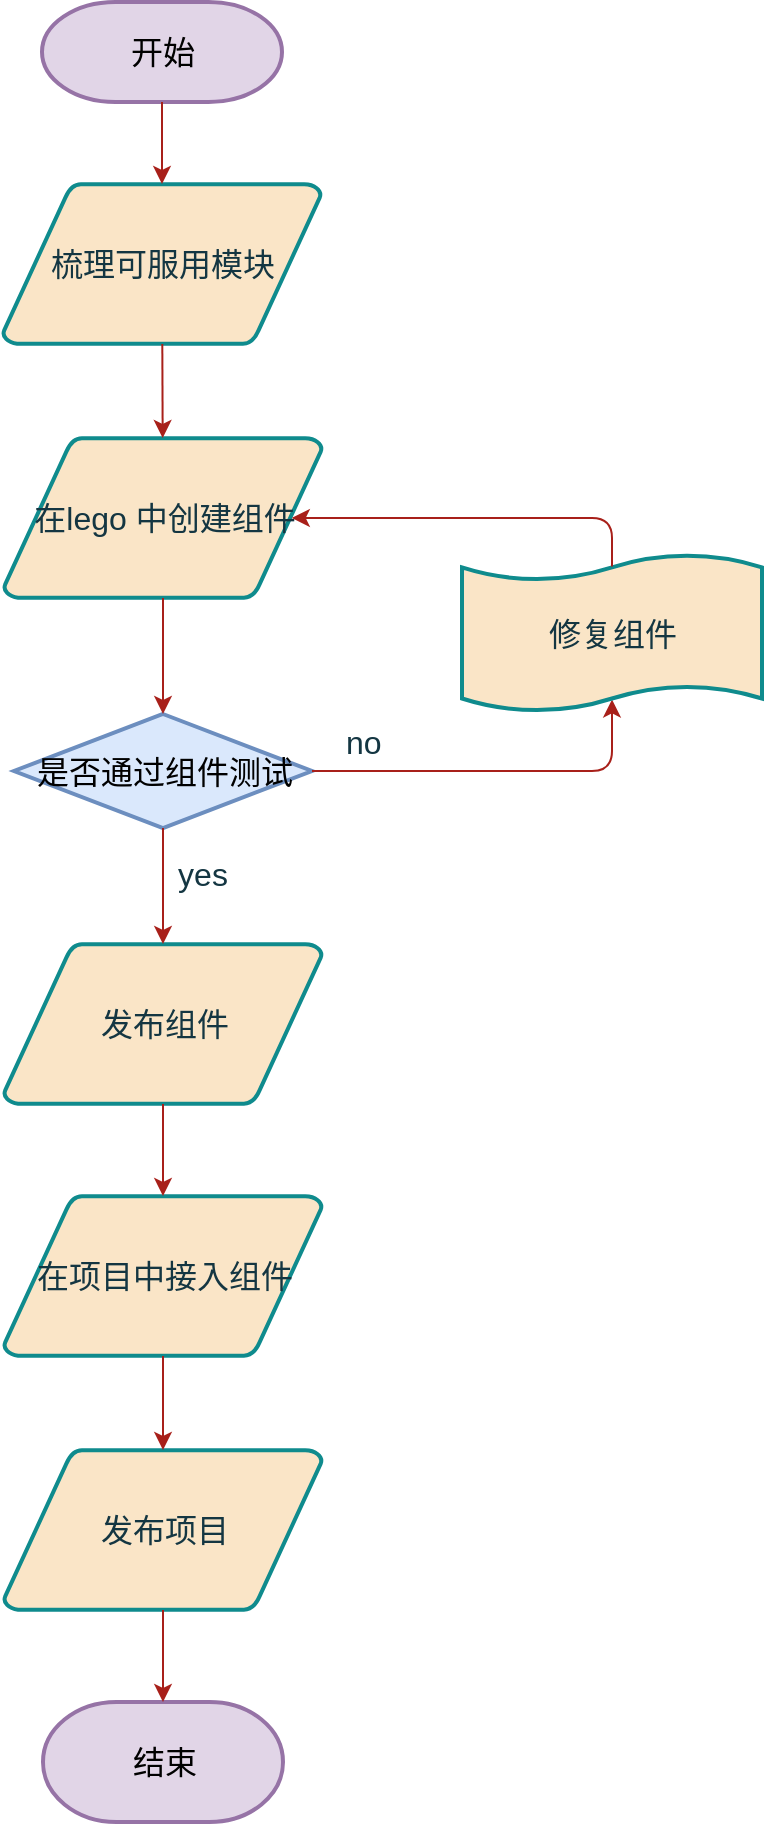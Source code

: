 <mxfile version="22.0.6" type="github">
  <diagram id="6a731a19-8d31-9384-78a2-239565b7b9f0" name="Page-1">
    <mxGraphModel dx="1573" dy="1050" grid="1" gridSize="10" guides="1" tooltips="1" connect="1" arrows="1" fold="1" page="1" pageScale="1" pageWidth="1169" pageHeight="827" background="none" math="0" shadow="0">
      <root>
        <mxCell id="0" />
        <mxCell id="1" parent="0" />
        <mxCell id="2" value="开始" style="shape=mxgraph.flowchart.terminator;strokeWidth=2;gradientDirection=north;fontStyle=0;html=1;labelBackgroundColor=none;fillColor=#e1d5e7;strokeColor=#9673a6;fontSize=16;flipH=0;flipV=0;" parent="1" vertex="1">
          <mxGeometry x="260" y="60" width="120" height="50" as="geometry" />
        </mxCell>
        <mxCell id="3" value="梳理可服用模块" style="shape=mxgraph.flowchart.data;strokeWidth=2;gradientDirection=north;fontStyle=0;html=1;labelBackgroundColor=none;fillColor=#FAE5C7;strokeColor=#0F8B8D;fontColor=#143642;fontSize=16;flipH=0;flipV=0;" parent="1" vertex="1">
          <mxGeometry x="240.5" y="151" width="159" height="80" as="geometry" />
        </mxCell>
        <mxCell id="4" value="发布组件" style="shape=mxgraph.flowchart.data;strokeWidth=2;gradientDirection=north;fontStyle=0;html=1;labelBackgroundColor=none;fillColor=#FAE5C7;strokeColor=#0F8B8D;fontColor=#143642;fontSize=16;flipH=0;flipV=0;" parent="1" vertex="1">
          <mxGeometry x="241" y="531" width="159" height="80" as="geometry" />
        </mxCell>
        <mxCell id="5" value="在lego 中创建组件" style="shape=mxgraph.flowchart.data;strokeWidth=2;gradientDirection=north;fontStyle=0;html=1;labelBackgroundColor=none;fillColor=#FAE5C7;strokeColor=#0F8B8D;fontColor=#143642;fontSize=16;flipH=0;flipV=0;" parent="1" vertex="1">
          <mxGeometry x="241" y="278" width="159" height="80" as="geometry" />
        </mxCell>
        <mxCell id="6" value="是否通过组件测试" style="shape=mxgraph.flowchart.decision;strokeWidth=2;gradientDirection=north;fontStyle=0;html=1;labelBackgroundColor=none;fillColor=#dae8fc;strokeColor=#6c8ebf;fontSize=16;flipH=0;flipV=0;" parent="1" vertex="1">
          <mxGeometry x="246" y="416" width="149" height="57" as="geometry" />
        </mxCell>
        <mxCell id="7" style="fontStyle=1;strokeColor=#A8201A;strokeWidth=1;html=1;labelBackgroundColor=none;fontColor=default;fontSize=16;" parent="1" source="2" target="3" edge="1">
          <mxGeometry relative="1" as="geometry" />
        </mxCell>
        <mxCell id="8" style="fontStyle=1;strokeColor=#A8201A;strokeWidth=1;html=1;labelBackgroundColor=none;fontColor=default;fontSize=16;" parent="1" source="3" target="5" edge="1">
          <mxGeometry relative="1" as="geometry" />
        </mxCell>
        <mxCell id="9" style="entryX=0.5;entryY=0;entryPerimeter=0;fontStyle=1;strokeColor=#A8201A;strokeWidth=1;html=1;labelBackgroundColor=none;fontColor=default;fontSize=16;" parent="1" source="5" target="6" edge="1">
          <mxGeometry relative="1" as="geometry" />
        </mxCell>
        <mxCell id="10" value="" style="edgeStyle=elbowEdgeStyle;elbow=horizontal;entryX=0.5;entryY=0.91;entryPerimeter=0;exitX=1;exitY=0.5;exitPerimeter=0;fontStyle=1;strokeColor=#A8201A;strokeWidth=1;html=1;labelBackgroundColor=none;fontColor=default;fontSize=16;" parent="1" source="6" target="51" edge="1">
          <mxGeometry x="381" y="28.5" width="100" height="100" as="geometry">
            <mxPoint x="750" y="447" as="sourcePoint" />
            <mxPoint x="765.395" y="318.5" as="targetPoint" />
            <Array as="points">
              <mxPoint x="545" y="400" />
            </Array>
          </mxGeometry>
        </mxCell>
        <mxCell id="11" value="no" style="text;fontStyle=0;html=1;strokeColor=none;fillColor=none;strokeWidth=2;labelBackgroundColor=none;fontColor=#143642;fontSize=16;" parent="1" vertex="1">
          <mxGeometry x="410" y="414" width="40" height="26" as="geometry" />
        </mxCell>
        <mxCell id="12" value="" style="edgeStyle=elbowEdgeStyle;elbow=horizontal;fontColor=default;fontStyle=1;strokeColor=#A8201A;strokeWidth=1;html=1;labelBackgroundColor=none;fontSize=16;" parent="1" source="6" target="4" edge="1">
          <mxGeometry width="100" height="100" as="geometry">
            <mxPoint y="100" as="sourcePoint" />
            <mxPoint x="100" as="targetPoint" />
          </mxGeometry>
        </mxCell>
        <mxCell id="13" value="在项目中接入组件" style="shape=mxgraph.flowchart.data;strokeWidth=2;gradientDirection=north;fontStyle=0;html=1;labelBackgroundColor=none;fillColor=#FAE5C7;strokeColor=#0F8B8D;fontColor=#143642;fontSize=16;flipH=0;flipV=0;" parent="1" vertex="1">
          <mxGeometry x="241" y="657" width="159" height="80" as="geometry" />
        </mxCell>
        <mxCell id="14" value="yes" style="text;fontStyle=0;html=1;strokeColor=none;fillColor=none;strokeWidth=2;align=center;labelBackgroundColor=none;fontColor=#143642;fontSize=16;flipH=0;flipV=0;" parent="1" vertex="1">
          <mxGeometry x="320" y="480" width="40" height="26" as="geometry" />
        </mxCell>
        <mxCell id="17" value="" style="edgeStyle=elbowEdgeStyle;elbow=horizontal;fontStyle=1;strokeColor=#A8201A;strokeWidth=1;html=1;labelBackgroundColor=none;fontColor=default;fontSize=16;" parent="1" source="4" target="13" edge="1">
          <mxGeometry width="100" height="100" as="geometry">
            <mxPoint y="100" as="sourcePoint" />
            <mxPoint x="100" as="targetPoint" />
          </mxGeometry>
        </mxCell>
        <mxCell id="51" value="修复组件" style="shape=mxgraph.flowchart.paper_tape;strokeWidth=2;gradientDirection=north;fontStyle=0;html=1;labelBackgroundColor=none;fillColor=#FAE5C7;strokeColor=#0F8B8D;fontColor=#143642;fontSize=16;" parent="1" vertex="1">
          <mxGeometry x="470" y="335" width="150" height="81" as="geometry" />
        </mxCell>
        <mxCell id="52" value="" style="edgeStyle=elbowEdgeStyle;elbow=horizontal;exitX=0.5;exitY=0.09;exitPerimeter=0;entryX=0.905;entryY=0.5;entryPerimeter=0;fontStyle=1;strokeColor=#A8201A;strokeWidth=1;html=1;labelBackgroundColor=none;fontColor=default;fontSize=16;" parent="1" source="51" target="5" edge="1">
          <mxGeometry width="100" height="100" as="geometry">
            <mxPoint y="100" as="sourcePoint" />
            <mxPoint x="100" as="targetPoint" />
            <Array as="points">
              <mxPoint x="545" y="300" />
            </Array>
          </mxGeometry>
        </mxCell>
        <mxCell id="6DdJl3sZ2P3u8hhdBNDI-55" value="结束" style="shape=mxgraph.flowchart.terminator;strokeWidth=2;gradientDirection=north;fontStyle=0;html=1;labelBackgroundColor=none;fillColor=#e1d5e7;strokeColor=#9673a6;fontSize=16;flipH=0;flipV=0;" vertex="1" parent="1">
          <mxGeometry x="260.5" y="910" width="120" height="60" as="geometry" />
        </mxCell>
        <mxCell id="6DdJl3sZ2P3u8hhdBNDI-58" value="发布项目" style="shape=mxgraph.flowchart.data;strokeWidth=2;gradientDirection=north;fontStyle=0;html=1;labelBackgroundColor=none;fillColor=#FAE5C7;strokeColor=#0F8B8D;fontColor=#143642;fontSize=16;flipH=0;flipV=0;" vertex="1" parent="1">
          <mxGeometry x="241" y="784" width="159" height="80" as="geometry" />
        </mxCell>
        <mxCell id="6DdJl3sZ2P3u8hhdBNDI-59" style="edgeStyle=orthogonalEdgeStyle;rounded=0;orthogonalLoop=1;jettySize=auto;html=1;entryX=0.5;entryY=0;entryDx=0;entryDy=0;entryPerimeter=0;strokeColor=#A8201A;fontColor=#143642;fillColor=#FAE5C7;fontSize=16;exitX=0.5;exitY=1;exitDx=0;exitDy=0;exitPerimeter=0;" edge="1" parent="1" source="13" target="6DdJl3sZ2P3u8hhdBNDI-58">
          <mxGeometry relative="1" as="geometry">
            <mxPoint x="320" y="740" as="sourcePoint" />
          </mxGeometry>
        </mxCell>
        <mxCell id="6DdJl3sZ2P3u8hhdBNDI-60" style="edgeStyle=orthogonalEdgeStyle;rounded=0;orthogonalLoop=1;jettySize=auto;html=1;entryX=0.5;entryY=0;entryDx=0;entryDy=0;entryPerimeter=0;strokeColor=#A8201A;fontColor=#143642;fillColor=#FAE5C7;fontSize=16;" edge="1" parent="1" source="6DdJl3sZ2P3u8hhdBNDI-58" target="6DdJl3sZ2P3u8hhdBNDI-55">
          <mxGeometry relative="1" as="geometry" />
        </mxCell>
      </root>
    </mxGraphModel>
  </diagram>
</mxfile>
